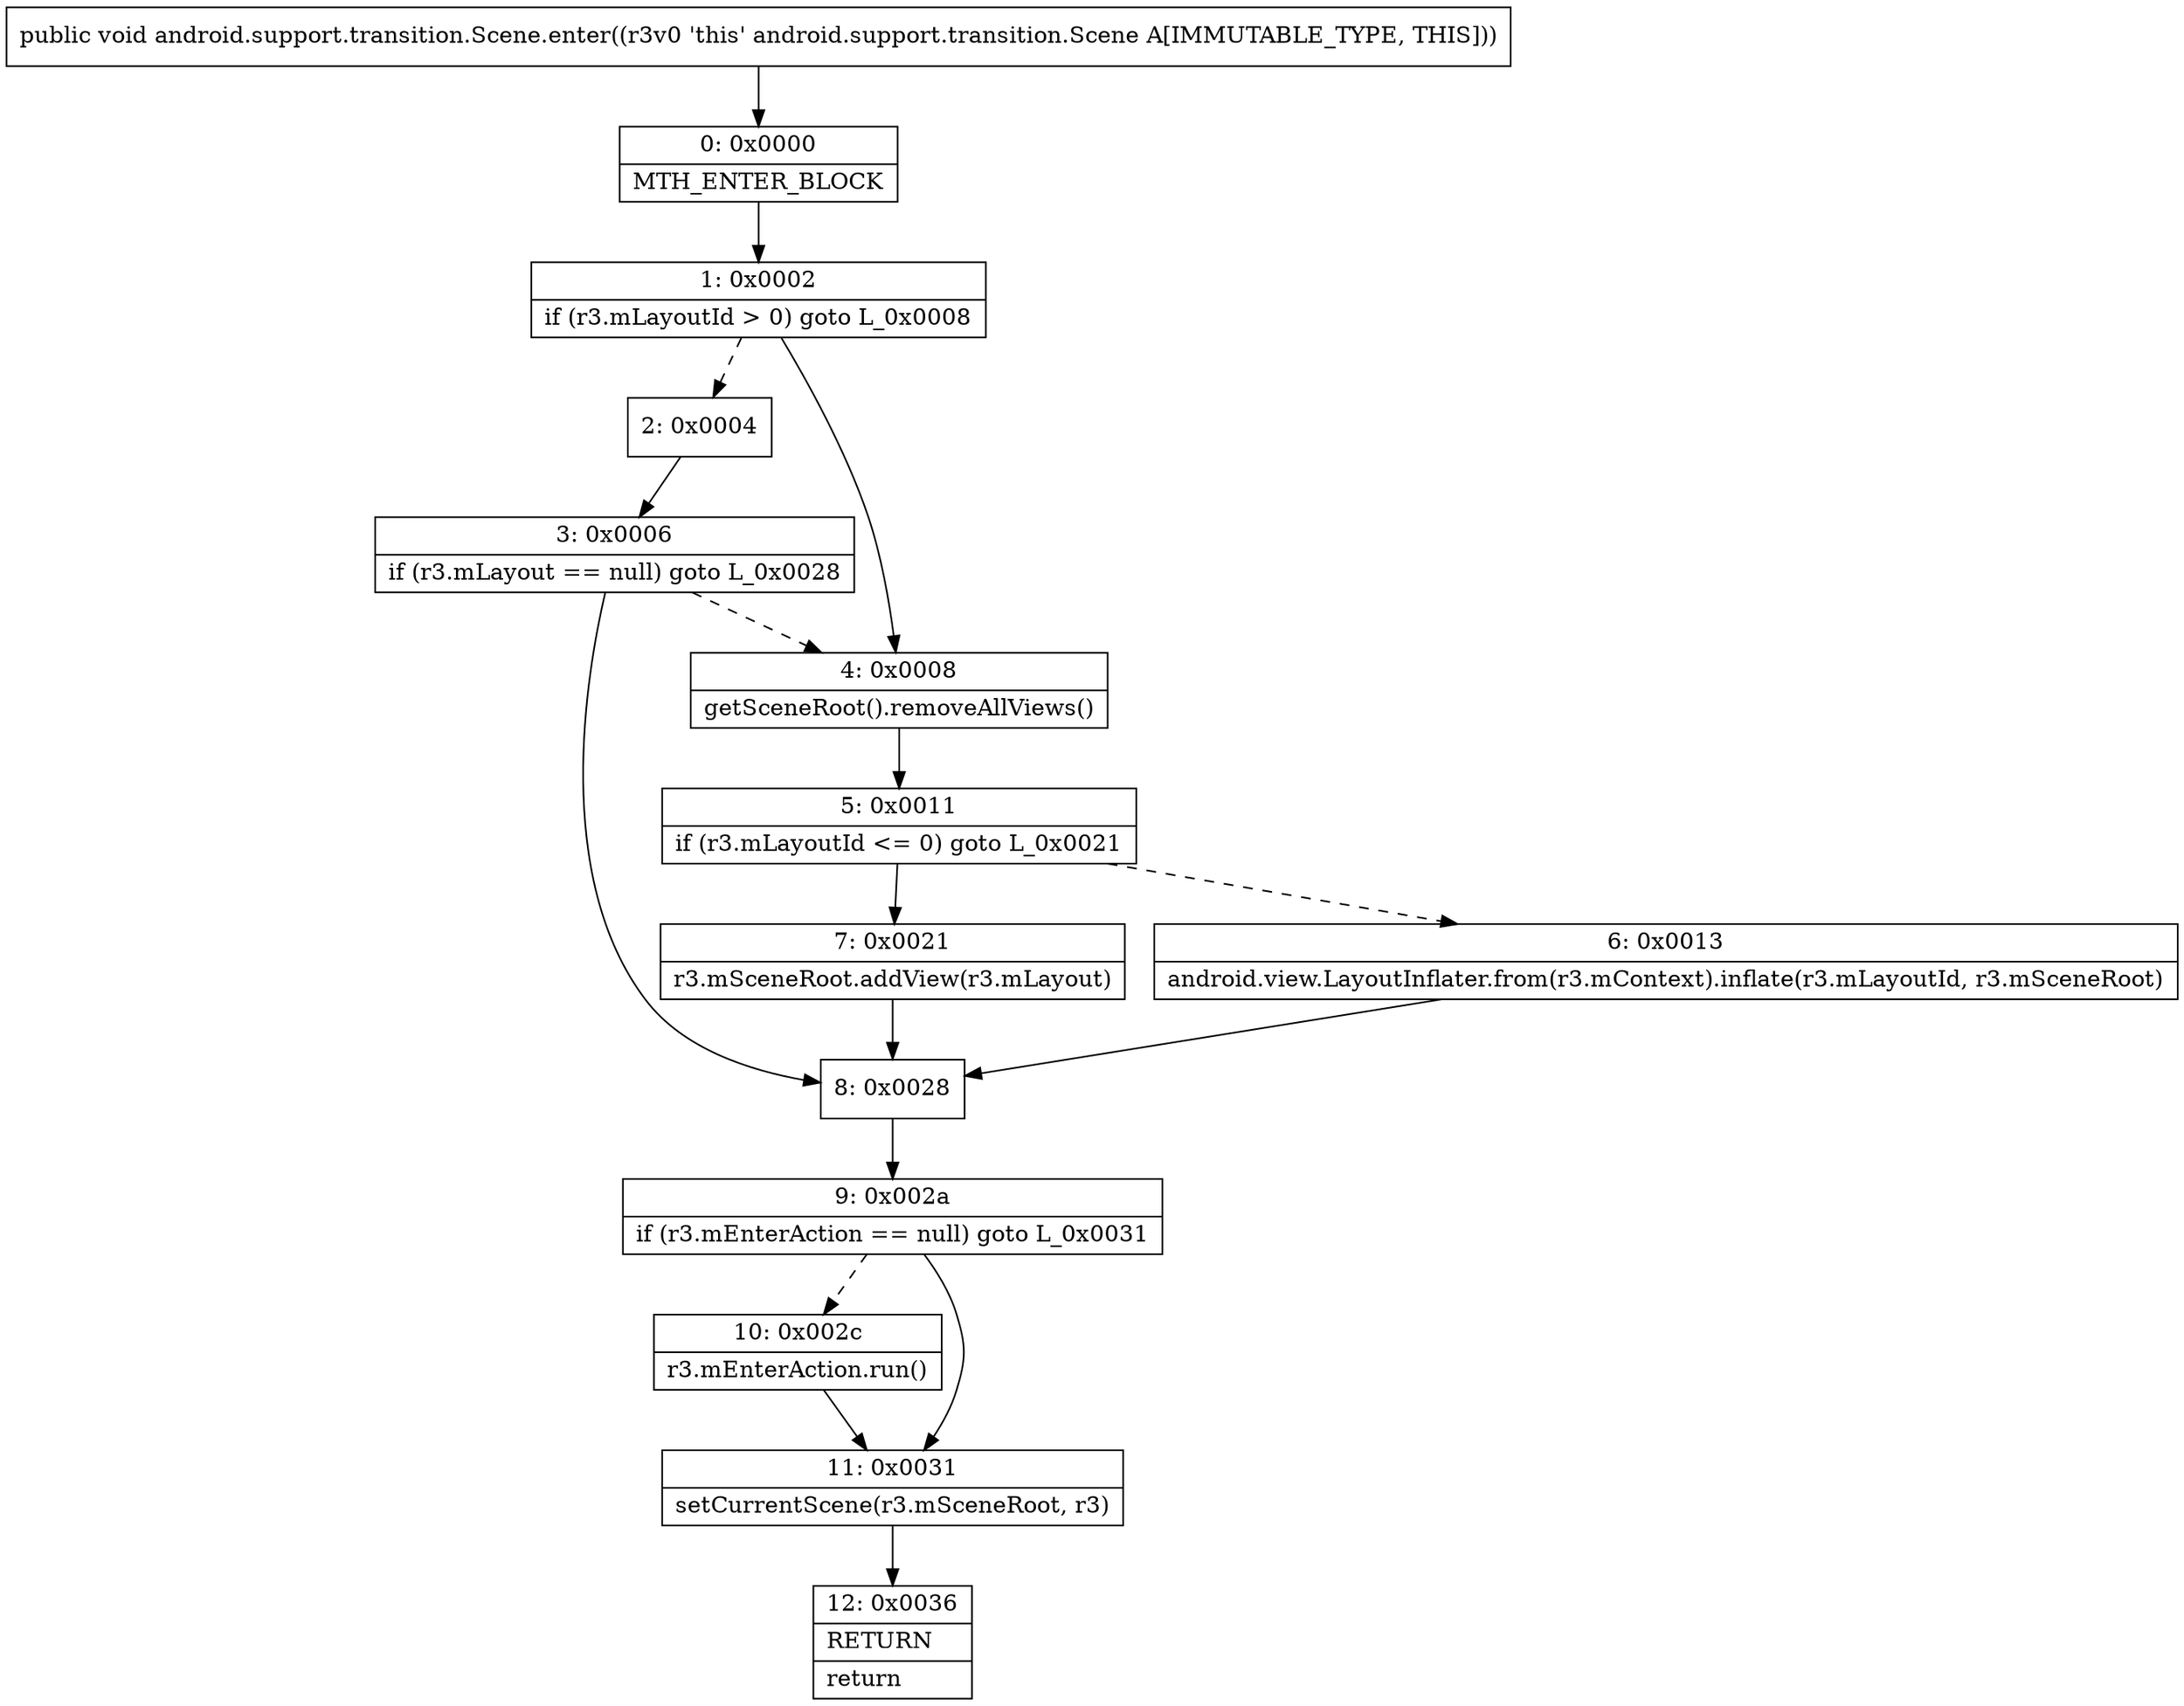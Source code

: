 digraph "CFG forandroid.support.transition.Scene.enter()V" {
Node_0 [shape=record,label="{0\:\ 0x0000|MTH_ENTER_BLOCK\l}"];
Node_1 [shape=record,label="{1\:\ 0x0002|if (r3.mLayoutId \> 0) goto L_0x0008\l}"];
Node_2 [shape=record,label="{2\:\ 0x0004}"];
Node_3 [shape=record,label="{3\:\ 0x0006|if (r3.mLayout == null) goto L_0x0028\l}"];
Node_4 [shape=record,label="{4\:\ 0x0008|getSceneRoot().removeAllViews()\l}"];
Node_5 [shape=record,label="{5\:\ 0x0011|if (r3.mLayoutId \<= 0) goto L_0x0021\l}"];
Node_6 [shape=record,label="{6\:\ 0x0013|android.view.LayoutInflater.from(r3.mContext).inflate(r3.mLayoutId, r3.mSceneRoot)\l}"];
Node_7 [shape=record,label="{7\:\ 0x0021|r3.mSceneRoot.addView(r3.mLayout)\l}"];
Node_8 [shape=record,label="{8\:\ 0x0028}"];
Node_9 [shape=record,label="{9\:\ 0x002a|if (r3.mEnterAction == null) goto L_0x0031\l}"];
Node_10 [shape=record,label="{10\:\ 0x002c|r3.mEnterAction.run()\l}"];
Node_11 [shape=record,label="{11\:\ 0x0031|setCurrentScene(r3.mSceneRoot, r3)\l}"];
Node_12 [shape=record,label="{12\:\ 0x0036|RETURN\l|return\l}"];
MethodNode[shape=record,label="{public void android.support.transition.Scene.enter((r3v0 'this' android.support.transition.Scene A[IMMUTABLE_TYPE, THIS])) }"];
MethodNode -> Node_0;
Node_0 -> Node_1;
Node_1 -> Node_2[style=dashed];
Node_1 -> Node_4;
Node_2 -> Node_3;
Node_3 -> Node_4[style=dashed];
Node_3 -> Node_8;
Node_4 -> Node_5;
Node_5 -> Node_6[style=dashed];
Node_5 -> Node_7;
Node_6 -> Node_8;
Node_7 -> Node_8;
Node_8 -> Node_9;
Node_9 -> Node_10[style=dashed];
Node_9 -> Node_11;
Node_10 -> Node_11;
Node_11 -> Node_12;
}

